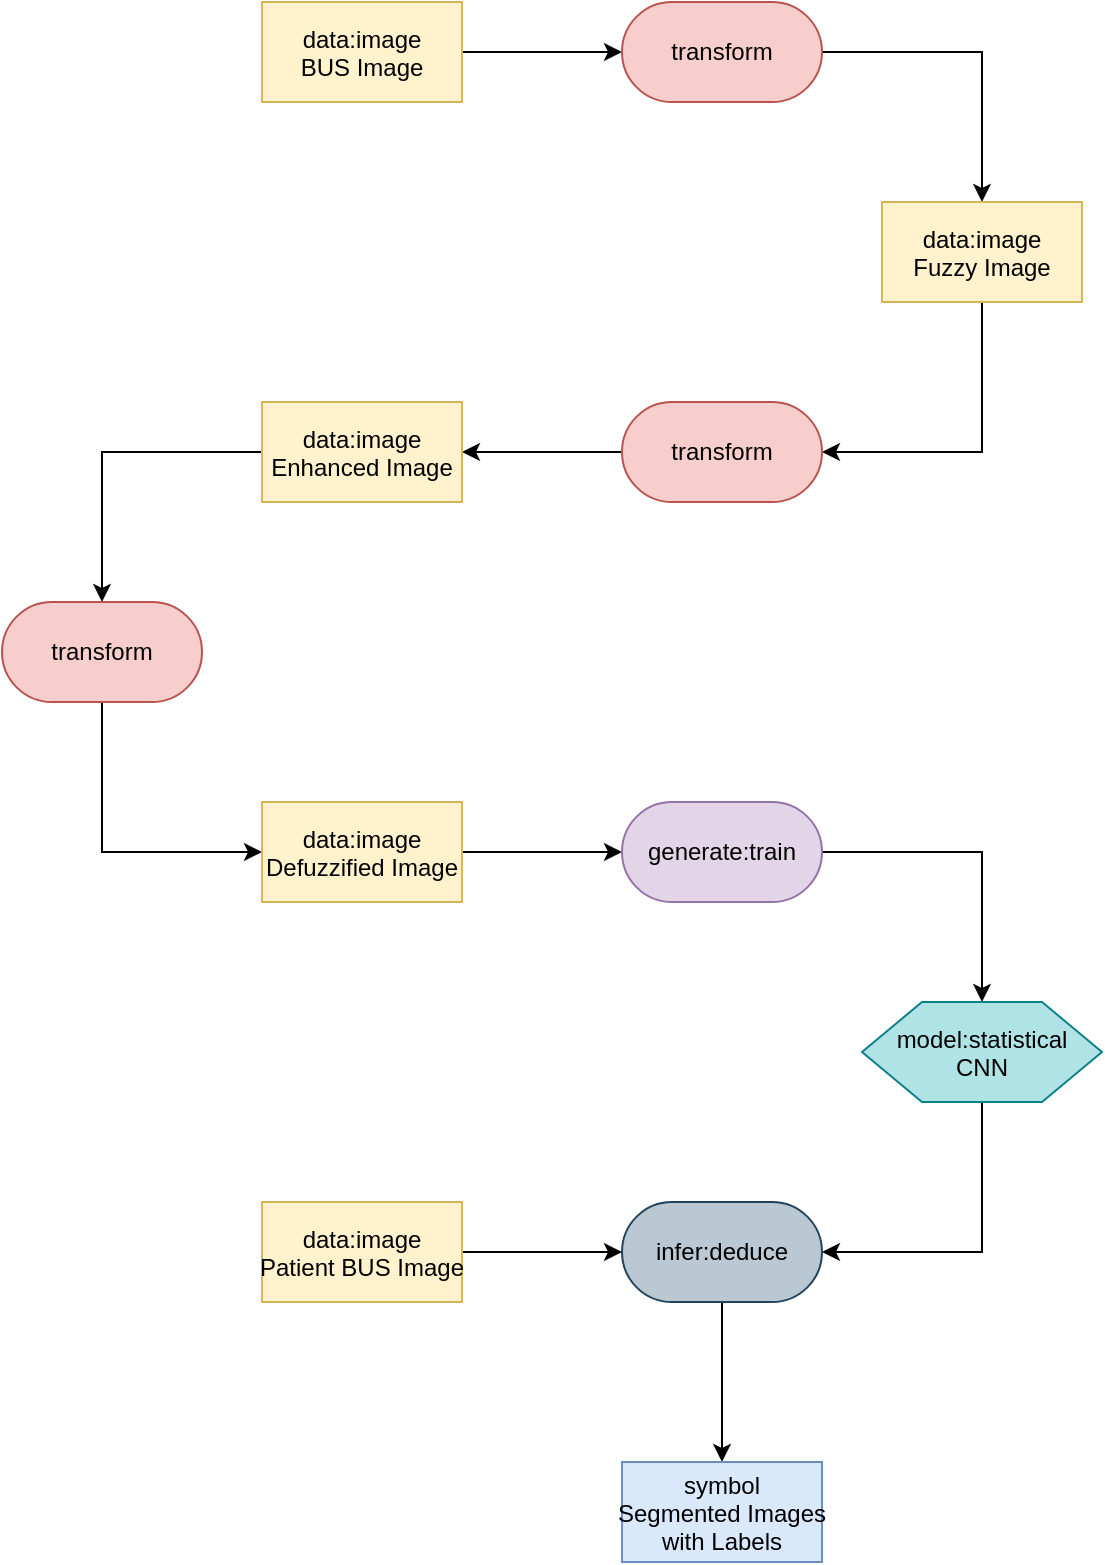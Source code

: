 <mxfile version="26.3.0">
  <diagram name="Page-1" id="nUPIWt_2ezuW6HuRJEXQ">
    <mxGraphModel dx="1123" dy="673" grid="1" gridSize="10" guides="1" tooltips="1" connect="1" arrows="1" fold="1" page="1" pageScale="1" pageWidth="3300" pageHeight="4681" math="0" shadow="0">
      <root>
        <mxCell id="0" />
        <mxCell id="1" parent="0" />
        <mxCell id="vuULhk1I83DKLWwXU8eo-3" style="edgeStyle=orthogonalEdgeStyle;rounded=0;orthogonalLoop=1;jettySize=auto;html=1;entryX=0;entryY=0.5;entryDx=0;entryDy=0;" edge="1" parent="1" source="vuULhk1I83DKLWwXU8eo-1" target="vuULhk1I83DKLWwXU8eo-2">
          <mxGeometry relative="1" as="geometry" />
        </mxCell>
        <mxCell id="vuULhk1I83DKLWwXU8eo-1" value="data:image&#xa;BUS Image" style="rectangle;fillColor=#fff2cc;strokeColor=#d6b656;" name="data" vertex="1" parent="1">
          <mxGeometry x="340" y="230" width="100" height="50" as="geometry" />
        </mxCell>
        <mxCell id="vuULhk1I83DKLWwXU8eo-5" style="edgeStyle=orthogonalEdgeStyle;rounded=0;orthogonalLoop=1;jettySize=auto;html=1;exitX=1;exitY=0.5;exitDx=0;exitDy=0;entryX=0.5;entryY=0;entryDx=0;entryDy=0;" edge="1" parent="1" source="vuULhk1I83DKLWwXU8eo-2" target="vuULhk1I83DKLWwXU8eo-4">
          <mxGeometry relative="1" as="geometry" />
        </mxCell>
        <mxCell id="vuULhk1I83DKLWwXU8eo-2" value="transform" style="rounded=1;whiteSpace=wrap;html=1;arcSize=50;fillColor=#f8cecc;strokeColor=#b85450;" name="transform" vertex="1" parent="1">
          <mxGeometry x="520" y="230" width="100" height="50" as="geometry" />
        </mxCell>
        <mxCell id="vuULhk1I83DKLWwXU8eo-7" style="edgeStyle=orthogonalEdgeStyle;rounded=0;orthogonalLoop=1;jettySize=auto;html=1;exitX=0.5;exitY=1;exitDx=0;exitDy=0;entryX=1;entryY=0.5;entryDx=0;entryDy=0;" edge="1" parent="1" source="vuULhk1I83DKLWwXU8eo-4" target="vuULhk1I83DKLWwXU8eo-6">
          <mxGeometry relative="1" as="geometry" />
        </mxCell>
        <mxCell id="vuULhk1I83DKLWwXU8eo-4" value="data:image&#xa;Fuzzy Image" style="rectangle;fillColor=#fff2cc;strokeColor=#d6b656;" name="data" vertex="1" parent="1">
          <mxGeometry x="650" y="330" width="100" height="50" as="geometry" />
        </mxCell>
        <mxCell id="vuULhk1I83DKLWwXU8eo-9" style="edgeStyle=orthogonalEdgeStyle;rounded=0;orthogonalLoop=1;jettySize=auto;html=1;exitX=0;exitY=0.5;exitDx=0;exitDy=0;entryX=1;entryY=0.5;entryDx=0;entryDy=0;" edge="1" parent="1" source="vuULhk1I83DKLWwXU8eo-6" target="vuULhk1I83DKLWwXU8eo-8">
          <mxGeometry relative="1" as="geometry" />
        </mxCell>
        <mxCell id="vuULhk1I83DKLWwXU8eo-6" value="transform" style="rounded=1;whiteSpace=wrap;html=1;arcSize=50;fillColor=#f8cecc;strokeColor=#b85450;" name="transform" vertex="1" parent="1">
          <mxGeometry x="520" y="430" width="100" height="50" as="geometry" />
        </mxCell>
        <mxCell id="vuULhk1I83DKLWwXU8eo-12" style="edgeStyle=orthogonalEdgeStyle;rounded=0;orthogonalLoop=1;jettySize=auto;html=1;exitX=0;exitY=0.5;exitDx=0;exitDy=0;entryX=0.5;entryY=0;entryDx=0;entryDy=0;" edge="1" parent="1" source="vuULhk1I83DKLWwXU8eo-8" target="vuULhk1I83DKLWwXU8eo-10">
          <mxGeometry relative="1" as="geometry" />
        </mxCell>
        <mxCell id="vuULhk1I83DKLWwXU8eo-8" value="data:image&#xa;Enhanced Image" style="rectangle;fillColor=#fff2cc;strokeColor=#d6b656;" name="data" vertex="1" parent="1">
          <mxGeometry x="340" y="430" width="100" height="50" as="geometry" />
        </mxCell>
        <mxCell id="vuULhk1I83DKLWwXU8eo-14" style="edgeStyle=orthogonalEdgeStyle;rounded=0;orthogonalLoop=1;jettySize=auto;html=1;exitX=0.5;exitY=1;exitDx=0;exitDy=0;entryX=0;entryY=0.5;entryDx=0;entryDy=0;" edge="1" parent="1" source="vuULhk1I83DKLWwXU8eo-10" target="vuULhk1I83DKLWwXU8eo-13">
          <mxGeometry relative="1" as="geometry" />
        </mxCell>
        <mxCell id="vuULhk1I83DKLWwXU8eo-10" value="transform" style="rounded=1;whiteSpace=wrap;html=1;arcSize=50;fillColor=#f8cecc;strokeColor=#b85450;" name="transform" vertex="1" parent="1">
          <mxGeometry x="210" y="530" width="100" height="50" as="geometry" />
        </mxCell>
        <mxCell id="vuULhk1I83DKLWwXU8eo-16" style="edgeStyle=orthogonalEdgeStyle;rounded=0;orthogonalLoop=1;jettySize=auto;html=1;exitX=1;exitY=0.5;exitDx=0;exitDy=0;entryX=0;entryY=0.5;entryDx=0;entryDy=0;" edge="1" parent="1" source="vuULhk1I83DKLWwXU8eo-13" target="vuULhk1I83DKLWwXU8eo-15">
          <mxGeometry relative="1" as="geometry" />
        </mxCell>
        <mxCell id="vuULhk1I83DKLWwXU8eo-13" value="data:image&#xa;Defuzzified Image" style="rectangle;fillColor=#fff2cc;strokeColor=#d6b656;" name="data" vertex="1" parent="1">
          <mxGeometry x="340" y="630" width="100" height="50" as="geometry" />
        </mxCell>
        <mxCell id="vuULhk1I83DKLWwXU8eo-22" style="edgeStyle=orthogonalEdgeStyle;rounded=0;orthogonalLoop=1;jettySize=auto;html=1;exitX=1;exitY=0.5;exitDx=0;exitDy=0;entryX=0.5;entryY=0;entryDx=0;entryDy=0;" edge="1" parent="1" source="vuULhk1I83DKLWwXU8eo-15" target="vuULhk1I83DKLWwXU8eo-17">
          <mxGeometry relative="1" as="geometry" />
        </mxCell>
        <mxCell id="vuULhk1I83DKLWwXU8eo-15" value="generate:train" style="rounded=1;whiteSpace=wrap;html=1;arcSize=50;fillColor=#e1d5e7;strokeColor=#9673a6;" name="generate:train" vertex="1" parent="1">
          <mxGeometry x="520" y="630" width="100" height="50" as="geometry" />
        </mxCell>
        <mxCell id="vuULhk1I83DKLWwXU8eo-24" style="edgeStyle=orthogonalEdgeStyle;rounded=0;orthogonalLoop=1;jettySize=auto;html=1;exitX=0.5;exitY=1;exitDx=0;exitDy=0;entryX=1;entryY=0.5;entryDx=0;entryDy=0;" edge="1" parent="1" source="vuULhk1I83DKLWwXU8eo-17" target="vuULhk1I83DKLWwXU8eo-23">
          <mxGeometry relative="1" as="geometry" />
        </mxCell>
        <mxCell id="vuULhk1I83DKLWwXU8eo-17" value="model:statistical&#xa;CNN" style="shape=hexagon;perimeter=hexagonPerimeter2;fillColor=#b0e3e6;strokeColor=#0e8088;" name="model" vertex="1" parent="1">
          <mxGeometry x="640" y="730" width="120" height="50" as="geometry" />
        </mxCell>
        <mxCell id="vuULhk1I83DKLWwXU8eo-28" style="edgeStyle=orthogonalEdgeStyle;rounded=0;orthogonalLoop=1;jettySize=auto;html=1;exitX=0.5;exitY=1;exitDx=0;exitDy=0;entryX=0.5;entryY=0;entryDx=0;entryDy=0;" edge="1" parent="1" source="vuULhk1I83DKLWwXU8eo-23" target="vuULhk1I83DKLWwXU8eo-27">
          <mxGeometry relative="1" as="geometry" />
        </mxCell>
        <mxCell id="vuULhk1I83DKLWwXU8eo-23" value="infer:deduce" style="rounded=1;whiteSpace=wrap;html=1;arcSize=50;fillColor=#bac8d3;strokeColor=#23445d;" name="infer:deduce" vertex="1" parent="1">
          <mxGeometry x="520" y="830" width="100" height="50" as="geometry" />
        </mxCell>
        <mxCell id="vuULhk1I83DKLWwXU8eo-26" style="edgeStyle=orthogonalEdgeStyle;rounded=0;orthogonalLoop=1;jettySize=auto;html=1;exitX=1;exitY=0.5;exitDx=0;exitDy=0;entryX=0;entryY=0.5;entryDx=0;entryDy=0;" edge="1" parent="1" source="vuULhk1I83DKLWwXU8eo-25" target="vuULhk1I83DKLWwXU8eo-23">
          <mxGeometry relative="1" as="geometry" />
        </mxCell>
        <mxCell id="vuULhk1I83DKLWwXU8eo-25" value="data:image&#xa;Patient BUS Image" style="rectangle;fillColor=#fff2cc;strokeColor=#d6b656;" name="data" vertex="1" parent="1">
          <mxGeometry x="340" y="830" width="100" height="50" as="geometry" />
        </mxCell>
        <mxCell id="vuULhk1I83DKLWwXU8eo-27" value="symbol&#xa;Segmented Images&#xa;with Labels" style="rectangle;fillColor=#dae8fc;strokeColor=#6c8ebf;" name="symbol" vertex="1" parent="1">
          <mxGeometry x="520" y="960" width="100" height="50" as="geometry" />
        </mxCell>
      </root>
    </mxGraphModel>
  </diagram>
</mxfile>
